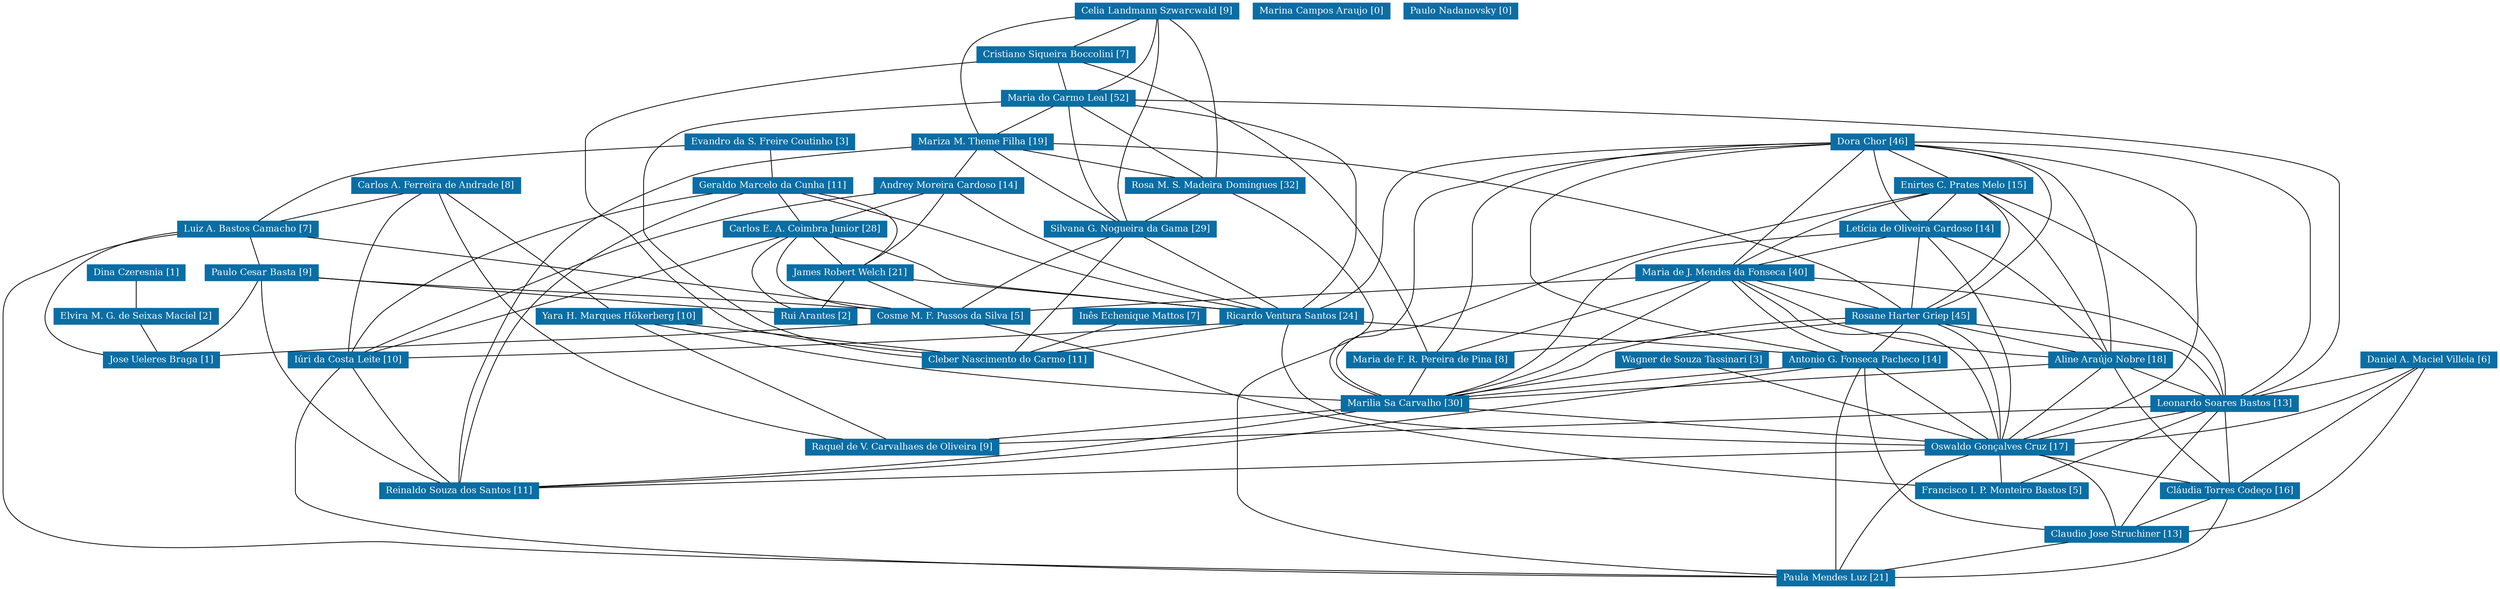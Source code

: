 strict graph grafo1 {
	graph [bb="0,0,2842.5,762",
		id=grafo1,
		overlap=False
	];
	node [fontsize=12,
		label="\N",
		shape=rectangle,
		style=filled
	];
	0	 [URL="membro-1012877450215153.html",
		color="#0A6EA4",
		fontcolor="#FFFFFF",
		height=0.29167,
		label="Carlos A. Ferreira de Andrade [8]",
		pos="410,523.5",
		width=2.4583];
	11	 [URL="membro-2180399103885430.html",
		color="#0A6EA4",
		fontcolor="#FFFFFF",
		height=0.29167,
		label="Luiz A. Bastos Camacho [7]",
		pos="281,466.5",
		width=2.1111];
	0 -- 11	 [pos="386.04,512.91 362.87,502.67 327.96,487.25 304.83,477.03"];
	20	 [URL="membro-0133246013470288.html",
		color="#0A6EA4",
		fontcolor="#FFFFFF",
		height=0.29167,
		label="Yara H. Marques Hökerberg [10]",
		pos="764,352.5",
		width=2.4444];
	0 -- 20	 [pos="431.88,512.93 495.19,482.35 678.12,393.98 741.82,363.22"];
	33	 [URL="membro-8150152523011688.html",
		color="#0A6EA4",
		fontcolor="#FFFFFF",
		height=0.29167,
		label="Iúri da Costa Leite [10]",
		pos="442,295.5",
		width=1.7639];
	0 -- 33	 [pos="409.7,512.79 409.46,503.36 409.13,489.27 409,477 408.63,442.34 403.67,433.25 409,399 414.45,363.96 429.69,324.57 437.41,306.11"];
	38	 [URL="membro-8134556871127442.html",
		color="#0A6EA4",
		fontcolor="#FFFFFF",
		height=0.29167,
		label="Raquel de V. Carvalhaes de Oliveira [9]",
		pos="1524,181.5",
		width=2.875];
	0 -- 38	 [pos="419.48,512.84 448.27,481.19 538.54,387.19 634,342 774.93,275.28 1232.9,215.48 1431.2,192.02"];
	42	 [URL="membro-6027675934625064.html",
		color="#0A6EA4",
		fontcolor="#FFFFFF",
		height=0.29167,
		label="Jose Ueleres Braga [1]",
		pos="245,295.5",
		width=1.7222];
	11 -- 42	 [pos="262.31,455.95 250.04,447.88 235.02,435.5 228,420 210.27,380.85 229.89,328.23 239.88,306.05"];
	24	 [URL="membro-8095789908940383.html",
		color="#0A6EA4",
		fontcolor="#FFFFFF",
		height=0.29167,
		label="Paulo Cesar Basta [9]",
		pos="297,409.5",
		width=1.6528];
	11 -- 24	 [pos="284.01,455.78 286.87,445.59 291.15,430.35 294,420.17"];
	30	 [URL="membro-6113878270400258.html",
		color="#0A6EA4",
		fontcolor="#FFFFFF",
		height=0.29167,
		label="Cosme M. F. Passos da Silva [5]",
		pos="1064,352.5",
		width=2.375];
	11 -- 30	 [pos="353.26,455.98 502.33,434.28 842.47,384.75 991.63,363.04"];
	43	 [URL="membro-1664190810210313.html",
		color="#0A6EA4",
		fontcolor="#FFFFFF",
		height=0.29167,
		label="Paula Mendes Luz [21]",
		pos="1937,10.5",
		width=1.7778];
	11 -- 43	 [pos="204.87,456.57 149.12,448.25 79.007,435.3 54,420 21.228,399.95 0,390.92 0,352.5 0,352.5 0,352.5 0,124.5 0,28.467 1537.3,13.064 1872.8,\
10.846"];
	20 -- 38	 [pos="802.48,341.98 853.43,328.19 946.17,303.57 1026,285 1186.2,247.74 1376.9,209.91 1468.9,192.07"];
	29	 [URL="membro-9904579095302578.html",
		color="#0A6EA4",
		fontcolor="#FFFFFF",
		height=0.29167,
		label="Cleber Nascimento do Carmo [11]",
		pos="1254,295.5",
		width=2.5];
	20 -- 29	 [pos="852.17,342.24 940.2,332 1074.8,316.34 1163.6,306.01"];
	36	 [URL="membro-6465314260773099.html",
		color="#0A6EA4",
		fontcolor="#FFFFFF",
		height=0.29167,
		label="Marilia Sa Carvalho [30]",
		pos="1718,238.5",
		width=1.8611];
	20 -- 36	 [pos="823.29,341.97 924.46,324.04 1122.7,289.12 1155,285 1333.3,262.29 1544.8,248.27 1650.6,242.13"];
	33 -- 43	 [pos="432.33,284.76 416.07,265.53 385,223.32 385,181.5 385,181.5 385,181.5 385,124.5 385,48.641 1579.9,18.137 1872.8,11.799"];
	44	 [URL="membro-1370027458960260.html",
		color="#0A6EA4",
		fontcolor="#FFFFFF",
		height=0.29167,
		label="Reinaldo Souza dos Santos [11]",
		pos="648,124.5",
		width=2.3333];
	33 -- 44	 [pos="445.87,284.84 455.04,261.02 480.33,203.07 520,171 541.88,153.31 571.08,142.02 596.06,135"];
	24 -- 42	 [pos="292.2,398.98 282.35,377.37 259.91,328.19 249.94,306.33"];
	24 -- 30	 [pos="356.85,406.18 474.33,399.49 743.33,383.27 969,363 972.06,362.73 975.17,362.44 978.31,362.13"];
	24 -- 44	 [pos="301.77,398.8 312.07,376.33 338,323.19 369,285 416.8,226.11 429.96,208.31 496,171 526.27,153.9 563.57,142.37 593.64,135.06"];
	26	 [URL="membro-3218331302559025.html",
		color="#0A6EA4",
		fontcolor="#FFFFFF",
		height=0.29167,
		label="Rui Arantes [2]",
		pos="915,352.5",
		width=1.25];
	24 -- 26	 [pos="356.51,406.75 459.63,401.49 678.03,388.25 861,363 863.93,362.6 866.95,362.13 869.98,361.64"];
	30 -- 42	 [pos="978.31,342.83 975.17,342.54 972.06,342.26 969,342 702.82,319.32 635.45,325.27 369,306 348.85,304.54 326.88,302.75 307.11,301.06"];
	41	 [URL="membro-6505487564442125.html",
		color="#0A6EA4",
		fontcolor="#FFFFFF",
		height=0.29167,
		label="Francisco I. P. Monteiro Bastos [5]",
		pos="2094,124.5",
		width=2.5278];
	30 -- 41	 [pos="1076.3,341.95 1093.3,327.8 1125.1,302.44 1155,285 1262.9,222.06 1290.7,201.04 1412,171 1521.4,143.91 1843.7,131.43 2002.9,126.78"];
	36 -- 38	 [pos="1682,227.91 1647.1,217.67 1594.6,202.25 1559.8,192.03"];
	36 -- 44	 [pos="1709.4,227.87 1695.9,212.1 1668.1,183.07 1637,171 1553.9,138.68 955.75,128.21 732.09,125.39"];
	37	 [URL="membro-9530671289607786.html",
		color="#0A6EA4",
		fontcolor="#FFFFFF",
		height=0.29167,
		label="Oswaldo Gonçalves Cruz [17]",
		pos="2066,181.5",
		width=2.2361];
	36 -- 37	 [pos="1782.2,227.98 1844.8,217.73 1939.3,202.25 2001.8,192.01"];
	37 -- 43	 [pos="2036.8,170.89 2019.4,163.26 1998,151.41 1984,135 1954.1,100.07 1942.3,44.216 1938.5,21.073"];
	37 -- 44	 [pos="1985.4,172.17 1980.6,171.74 1975.7,171.34 1971,171 1503.7,137.01 941.6,127.67 732.09,125.27"];
	37 -- 41	 [pos="2071.3,170.78 2076.3,160.59 2083.8,145.35 2088.8,135.17"];
	39	 [URL="membro-1929576902623348.html",
		color="#0A6EA4",
		fontcolor="#FFFFFF",
		height=0.29167,
		label="Cláudia Torres Codeço [16]",
		pos="2535,124.5",
		width=2.0694];
	37 -- 39	 [pos="2146.6,171.7 2234.8,160.99 2374.8,143.97 2460.5,133.56"];
	40	 [URL="membro-7202319892868540.html",
		color="#0A6EA4",
		fontcolor="#FFFFFF",
		height=0.29167,
		label="Claudio Jose Struchiner [13]",
		pos="2404,67.5",
		width=2.1111];
	37 -- 40	 [pos="2040,170.89 2012.3,158.1 1974.7,135.6 1994,114 2015.8,89.588 2215.4,76.333 2327.9,70.746"];
	1	 [URL="membro-9957034079705667.html",
		color="#0A6EA4",
		fontcolor="#FFFFFF",
		height=0.29167,
		label="Celia Landmann Szwarcwald [9]",
		pos="1294,751.5",
		width=2.4028];
	2	 [URL="membro-2318963345053325.html",
		color="#0A6EA4",
		fontcolor="#FFFFFF",
		height=0.29167,
		label="Cristiano Siqueira Boccolini [7]",
		pos="1405,694.5",
		width=2.3194];
	1 -- 2	 [pos="1314.6,740.91 1334.6,730.67 1364.6,715.25 1384.5,705.03"];
	13	 [URL="membro-1739719648554524.html",
		color="#0A6EA4",
		fontcolor="#FFFFFF",
		height=0.29167,
		label="Maria do Carmo Leal [52]",
		pos="1411,637.5",
		width=1.9583];
	1 -- 13	 [pos="1294.4,740.64 1295.4,726.14 1299.2,700.37 1313,684 1327.7,666.59 1350.4,655.25 1370.2,648.13"];
	15	 [URL="membro-1076000806072027.html",
		color="#0A6EA4",
		fontcolor="#FFFFFF",
		height=0.29167,
		label="Mariza M. Theme Filha [19]",
		pos="1298,580.5",
		width=2.1111];
	1 -- 15	 [pos="1294.3,740.8 1295,710.09 1297,621.9 1297.7,591.19"];
	17	 [URL="membro-4458330446178508.html",
		color="#0A6EA4",
		fontcolor="#FFFFFF",
		height=0.29167,
		label="Rosa M. S. Madeira Domingues [32]",
		pos="1498,523.5",
		width=2.6667];
	1 -- 17	 [pos="1358.2,740.97 1414.6,731.06 1489.1,716.13 1498,705 1539.1,653.52 1513.1,565.12 1502.2,534.4"];
	19	 [URL="membro-2586311977350388.html",
		color="#0A6EA4",
		fontcolor="#FFFFFF",
		height=0.29167,
		label="Silvana G. Nogueira da Gama [29]",
		pos="1335,466.5",
		width=2.5278];
	1 -- 19	 [pos="1282.5,740.82 1253.8,712.72 1183.1,634.5 1213,570 1233.7,525.39 1284.1,492.99 1313.2,477.24"];
	2 -- 29	 [pos="1360.2,683.89 1314.6,670.54 1246.2,642.8 1213,591 1166.9,519.05 1189,483.48 1202,399 1206,372.74 1208,365.7 1220,342 1226.7,328.79 \
1237,315.32 1244.5,306.29"];
	2 -- 13	 [pos="1406.1,683.78 1407.2,673.59 1408.8,658.35 1409.9,648.17"];
	35	 [URL="membro-6502577590387583.html",
		color="#0A6EA4",
		fontcolor="#FFFFFF",
		height=0.29167,
		label="Maria de F. R. Pereira de Pina [8]",
		pos="1602,295.5",
		width=2.4444];
	2 -- 35	 [pos="1426.3,683.93 1443.9,674.94 1469.5,661.38 1491,648 1555.4,607.88 1576.9,597.73 1618,534 1653.2,479.42 1682.9,463.35 1674,399 1670.4,\
372.93 1672.3,364.07 1658,342 1648.3,327.05 1632.3,314.47 1619.9,306.17"];
	13 -- 29	 [pos="1408.7,626.83 1405.3,612.54 1397.5,587.01 1383,570 1326.4,503.47 1216,553.82 1216,466.5 1216,466.5 1216,466.5 1216,409.5 1216,369.65 \
1237.2,325.81 1247.9,306.11"];
	13 -- 15	 [pos="1390,626.91 1369.7,616.67 1339.1,601.25 1318.9,591.03"];
	13 -- 17	 [pos="1421.8,626.88 1430.8,617.74 1443.9,604.01 1454,591 1468.8,572.02 1483.6,548.08 1491.7,534.4"];
	13 -- 19	 [pos="1414.4,626.64 1418.1,613.01 1422.6,589.11 1416,570 1412.3,559.16 1364.5,501.54 1344.1,477.28"];
	25	 [URL="membro-1272957108821414.html",
		color="#0A6EA4",
		fontcolor="#FFFFFF",
		height=0.29167,
		label="Ricardo Ventura Santos [24]",
		pos="1518,352.5",
		width=2.1111];
	13 -- 25	 [pos="1457.8,626.95 1503.9,613.79 1571.7,586.35 1603,534 1622,502.18 1550.5,397.66 1526,363.45"];
	34	 [URL="membro-5241799121437269.html",
		color="#0A6EA4",
		fontcolor="#FFFFFF",
		height=0.29167,
		label="Leonardo Soares Bastos [13]",
		pos="2500,238.5",
		width=2.1389];
	13 -- 34	 [pos="1481.6,634.82 1746.5,624.29 2666,583.42 2666,523.5 2666,523.5 2666,523.5 2666,352.5 2666,294.12 2595.4,263.39 2546.2,249.09"];
	15 -- 44	 [pos="1221.9,579.01 1063.3,575.33 707.97,563.83 662,534 561.08,468.51 534,415.8 534,295.5 534,295.5 534,295.5 534,238.5 534,187.84 590.99,\
151.83 624.38,135.08"];
	15 -- 17	 [pos="1335.1,569.91 1371.1,559.67 1425.2,544.25 1461,534.03"];
	15 -- 19	 [pos="1301.4,569.98 1308.4,548.37 1324.4,499.19 1331.5,477.33"];
	18	 [URL="membro-7964408437194114.html",
		color="#0A6EA4",
		fontcolor="#FFFFFF",
		height=0.29167,
		label="Rosane Harter Griep [45]",
		pos="2052,352.5",
		width=1.9028];
	15 -- 18	 [pos="1309.7,569.94 1326.7,555.05 1360.1,528.04 1393,513 1596.3,420.19 1860.2,376.79 1983.3,360.54"];
	21	 [URL="membro-9272009062618107.html",
		color="#0A6EA4",
		fontcolor="#FFFFFF",
		height=0.29167,
		label="Andrey Moreira Cardoso [14]",
		pos="992,523.5",
		width=2.1944];
	15 -- 21	 [pos="1241.5,569.98 1186.5,559.73 1103.4,544.25 1048.4,534.01"];
	17 -- 43	 [pos="1512.7,512.95 1551.1,484.21 1648.1,402.6 1603,342 1569.8,297.33 1532,332.39 1483,306 1407,265.1 1334,267.8 1334,181.5 1334,181.5 \
1334,181.5 1334,124.5 1334,70.13 1717.4,29.986 1872.8,15.948"];
	17 -- 19	 [pos="1467.7,512.91 1438.4,502.67 1394.3,487.25 1365.1,477.03"];
	19 -- 30	 [pos="1310,455.98 1258.5,434.32 1141.1,384.94 1089.3,363.16"];
	19 -- 29	 [pos="1327.5,455.79 1314.9,437.51 1289.6,398.77 1274,363 1265.6,343.72 1259.5,319.88 1256.3,306.31"];
	19 -- 25	 [pos="1351.9,455.98 1386.7,434.32 1465.9,384.94 1500.9,363.16"];
	35 -- 36	 [pos="1623.5,284.91 1644.4,274.67 1675.8,259.25 1696.6,249.03"];
	25 -- 33	 [pos="1441.6,342.78 1438.7,342.5 1435.8,342.24 1433,342 1083.5,312.26 663.03,300.41 505.59,296.81"];
	25 -- 29	 [pos="1469.3,341.98 1421.9,331.75 1350.3,316.3 1302.9,306.06"];
	25 -- 37	 [pos="1485.8,341.96 1454.9,330.11 1415.4,309.32 1434,285 1492.1,208.79 1547.8,245.95 1642,228 1760.4,205.43 1899.6,192.77 1985.3,186.53"];
	28	 [URL="membro-5392568548228414.html",
		color="#0A6EA4",
		fontcolor="#FFFFFF",
		height=0.29167,
		label="Antonio G. Fonseca Pacheco [14]",
		pos="2169,295.5",
		width=2.4722];
	25 -- 28	 [pos="1594.3,345.82 1715.4,335.22 1951.2,314.57 2079.9,303.3"];
	34 -- 38	 [pos="2422.6,233.98 2248.2,223.8 1824.6,199.05 1627.7,187.56"];
	34 -- 41	 [pos="2462.5,227.98 2385.3,206.29 2209.1,156.82 2131.7,135.08"];
	34 -- 37	 [pos="2422.9,228.38 2345,218.14 2225,202.39 2146,192.01"];
	34 -- 39	 [pos="2503.2,227.98 2509.9,206.37 2525,157.19 2531.7,135.33"];
	34 -- 40	 [pos="2494,227.8 2476.8,197.09 2427.2,108.9 2410,78.193"];
	18 -- 36	 [pos="1983.3,346.78 1934.6,340.89 1868.3,329.15 1814,306 1780.3,291.62 1746.5,264.09 1729.4,249.01"];
	18 -- 37	 [pos="2052.9,341.8 2055.4,311.09 2062.6,222.9 2065.1,192.19"];
	18 -- 35	 [pos="1983.2,343.78 1903,333.63 1770.7,316.87 1685,306.01"];
	18 -- 34	 [pos="2105.7,341.96 2149.3,333.13 2212.4,319.8 2267,306 2338.5,287.95 2421.1,263.03 2466.2,249.07"];
	18 -- 28	 [pos="2073.7,341.91 2094.7,331.67 2126.4,316.25 2147.4,306.03"];
	27	 [URL="membro-5860617664784376.html",
		color="#0A6EA4",
		fontcolor="#FFFFFF",
		height=0.29167,
		label="Aline Araújo Nobre [18]",
		pos="2495,295.5",
		width=1.8611];
	18 -- 27	 [pos="2120.7,343.66 2204.5,332.88 2345,314.81 2427.9,304.13"];
	21 -- 33	 [pos="912.8,514.76 862.87,507.79 797.56,495.98 742,477 637.04,441.15 611.92,425.07 520,363 494.03,345.46 467.11,320.36 452.68,306.23"];
	21 -- 25	 [pos="1024.5,512.93 1118.7,482.31 1391,393.77 1485.4,363.11"];
	22	 [URL="membro-4273943022496999.html",
		color="#0A6EA4",
		fontcolor="#FFFFFF",
		height=0.29167,
		label="Carlos E. A. Coimbra Junior [28]",
		pos="838,466.5",
		width=2.4306];
	21 -- 22	 [pos="963.39,512.91 935.73,502.67 894.06,487.25 866.45,477.03"];
	23	 [URL="membro-7507006796023954.html",
		color="#0A6EA4",
		fontcolor="#FFFFFF",
		height=0.29167,
		label="James Robert Welch [21]",
		pos="983,409.5",
		width=1.9028];
	21 -- 23	 [pos="991.17,512.98 989.46,491.37 985.58,442.19 983.85,420.33"];
	28 -- 43	 [pos="2176.3,284.71 2188.8,265.08 2213,221.81 2213,181.5 2213,181.5 2213,181.5 2213,124.5 2213,76.675 2069.6,38.572 1989.6,21.019"];
	28 -- 36	 [pos="2085.8,284.98 1999.2,274.04 1865.4,257.13 1785.3,247.01"];
	28 -- 44	 [pos="2136.3,284.98 2057.1,259.98 1847.8,197.18 1668,171 1488.3,144.84 942.95,130.77 732.29,126.19"];
	28 -- 37	 [pos="2159.5,284.98 2140,263.37 2095.5,214.19 2075.8,192.33"];
	28 -- 40	 [pos="2183.2,284.88 2195.2,275.74 2212.7,262.01 2227,249 2294.5,187.78 2368.6,106.89 2394.4,78.174"];
	39 -- 43	 [pos="2531.2,113.85 2525,98.324 2511.2,69.939 2489,57 2468.2,44.865 2142.2,23.262 2001.2,14.429"];
	39 -- 40	 [pos="2510.7,113.91 2487.1,103.67 2451.7,88.25 2428.2,78.031"];
	40 -- 43	 [pos="2327.9,58.215 2237,47.111 2086.3,28.722 2001,18.314"];
	27 -- 36	 [pos="2427.7,290.57 2280.7,279.78 1932.2,254.22 1785.2,243.43"];
	27 -- 37	 [pos="2474.1,285 2443.7,270.18 2385.4,243.26 2333,228 2271.6,210.09 2200.1,198.09 2146.5,190.77"];
	27 -- 34	 [pos="2495.9,284.78 2496.8,274.59 2498.2,259.35 2499.1,249.17"];
	27 -- 39	 [pos="2536.8,284.92 2555.2,277.94 2575.2,266.71 2586,249 2610,209.75 2566.9,157.18 2545.7,135.04"];
	22 -- 33	 [pos="813.53,455.93 742.62,425.31 537.58,336.77 466.56,306.11"];
	22 -- 30	 [pos="840.38,455.82 844.31,440.79 853.6,413.6 872,399 891.01,383.91 947.66,371.3 994.54,363.03"];
	22 -- 26	 [pos="833.88,455.6 829.29,441.51 823.77,416.68 834,399 843.99,381.74 863.08,370.33 880.22,363.14"];
	22 -- 25	 [pos="844.85,455.97 855.68,440.33 878.42,411.48 906,399 1012.9,350.6 1316.2,374.2 1433,363 1435.8,362.73 1438.7,362.44 1441.6,362.14"];
	22 -- 23	 [pos="864.93,455.91 890.98,445.67 930.22,430.25 956.21,420.03"];
	23 -- 30	 [pos="998.24,398.78 1012.7,388.59 1034.4,373.35 1048.8,363.17"];
	23 -- 26	 [pos="970.21,398.78 958.05,388.59 939.87,373.35 927.73,363.17"];
	23 -- 25	 [pos="1051.8,400.64 1056.6,400.07 1061.4,399.52 1066,399 1228.9,380.71 1270.1,381.05 1433,363 1435.8,362.69 1438.7,362.37 1441.6,362.04"];
	3	 [URL="membro-8985814258387886.html",
		color="#0A6EA4",
		fontcolor="#FFFFFF",
		height=0.29167,
		label="Dina Czeresnia [1]",
		pos="116,409.5",
		width=1.4722];
	5	 [URL="membro-3952006459039658.html",
		color="#0A6EA4",
		fontcolor="#FFFFFF",
		height=0.29167,
		label="Elvira M. G. de Seixas Maciel [2]",
		pos="116,352.5",
		width=2.4444];
	3 -- 5	 [pos="116,398.78 116,388.59 116,373.35 116,363.17"];
	5 -- 42	 [pos="139.96,341.91 163.13,331.67 198.04,316.25 221.17,306.03"];
	4	 [URL="membro-6868988229577085.html",
		color="#0A6EA4",
		fontcolor="#FFFFFF",
		height=0.29167,
		label="Dora Chor [46]",
		pos="2040,580.5",
		width=1.25];
	4 -- 36	 [pos="1994.9,576.56 1894.3,566.52 1660,535.72 1660,466.5 1660,466.5 1660,466.5 1660,409.5 1660,377.66 1659.5,363.48 1636,342 1586.4,296.68 \
1453.6,337.15 1496,285 1515.3,261.27 1592.8,249.22 1650.9,243.41"];
	4 -- 37	 [pos="2031.9,569.99 2025.4,560.93 2016.3,547.24 2011,534 1978.6,453.46 1952.9,425.95 1975,342 1975.6,339.91 2039.7,227.61 2059.9,192.12"];
	4 -- 35	 [pos="1994.9,577.13 1933.2,571.67 1827,558.87 1798,534 1773.8,513.26 1774,498.34 1774,466.5 1774,466.5 1774,466.5 1774,409.5 1774,350.39 \
1702.5,320.12 1651.7,306.07"];
	4 -- 25	 [pos="1994.8,575.64 1926.7,567.87 1801.5,551.73 1760,534 1708,511.75 1572.1,398.35 1530.3,363.02"];
	4 -- 34	 [pos="2085.2,576.53 2222.9,563.82 2628,521.74 2628,466.5 2628,466.5 2628,466.5 2628,352.5 2628,299.53 2566.1,265.11 2528.4,249.05"];
	4 -- 18	 [pos="2035.1,569.92 2022.5,541.43 1991.9,461.06 2014,399 2019,384.86 2030.4,371.91 2039.4,363.29"];
	4 -- 28	 [pos="2085.3,577.19 2127.4,572.49 2190.8,561.17 2239,534 2275.6,513.4 2305,508.46 2305,466.5 2305,466.5 2305,466.5 2305,409.5 2305,355.28 \
2240.7,321.73 2200.5,306.05"];
	4 -- 27	 [pos="2085,576.5 2132.9,571.12 2209.9,559.15 2272,534 2358.7,498.86 2380.4,483.67 2449,420 2472.3,398.41 2481.3,392.86 2492,363 2498.8,\
344.02 2497.8,320.07 2496.4,306.4"];
	6	 [URL="membro-8612105592770692.html",
		color="#0A6EA4",
		fontcolor="#FFFFFF",
		height=0.29167,
		label="Enirtes C. Prates Melo [15]",
		pos="2141,523.5",
		width=2.0278];
	4 -- 6	 [pos="2059,569.78 2077.1,559.59 2104.1,544.35 2122.1,534.17"];
	10	 [URL="membro-7425850404169766.html",
		color="#0A6EA4",
		fontcolor="#FFFFFF",
		height=0.29167,
		label="Letícia de Oliveira Cardoso [14]",
		pos="2192,466.5",
		width=2.3611];
	4 -- 10	 [pos="2085.3,575.32 2133.9,568.73 2206.2,555.54 2223,534 2236.8,516.29 2217.5,491.47 2203.7,477.39"];
	12	 [URL="membro-8921095341241328.html",
		color="#0A6EA4",
		fontcolor="#FFFFFF",
		height=0.29167,
		label="Maria de J. Mendes da Fonseca [40]",
		pos="2124,409.5",
		width=2.6111];
	4 -- 12	 [pos="2042.2,569.71 2045.2,556.16 2051,532.34 2059,513 2070.1,486.16 2075.5,480.55 2091,456 2098.9,443.45 2108.9,429.65 2115.8,420.36"];
	6 -- 36	 [pos="2115.5,512.96 2031.5,478.34 1763.5,368.73 1674,342 1600.4,320.02 1553.3,365.69 1505,306 1499.1,298.75 1499.1,292.27 1505,285 1523.1,\
262.48 1595.5,250.28 1650.9,244.1"];
	6 -- 34	 [pos="2213.7,512.92 2254.6,505.59 2306.2,494.03 2350,477 2397.3,458.61 2408.2,450.2 2449,420 2508.7,375.86 2541.4,374.07 2571,306 2574.7,\
297.44 2575.4,293.21 2571,285 2562,268.28 2544,256.6 2528.4,249.13"];
	6 -- 18	 [pos="2120,512.93 2091.4,497.17 2041.4,464.52 2021,420 2011.8,399.83 2028.9,376.3 2041.2,363.02"];
	6 -- 27	 [pos="2192.7,513 2252.2,499.09 2350.7,470.25 2422,420 2450,400.24 2456.9,392.75 2474,363 2484.6,344.47 2490.5,319.95 2493.2,306.14"];
	6 -- 10	 [pos="2150.6,512.78 2159.7,502.59 2173.3,487.35 2182.5,477.17"];
	6 -- 12	 [pos="2126.4,512.7 2116.3,504.26 2103.7,491.54 2098,477 2090.1,456.89 2104.6,433.33 2114.9,420.04"];
	10 -- 36	 [pos="2107,457.62 2007.7,442.89 1844.5,404.47 1746,306 1730,290.03 1722.7,263.64 1719.8,249.03"];
	10 -- 37	 [pos="2207.2,455.83 2218.5,447.27 2233.4,434.35 2243,420 2277.8,367.84 2306.1,343.69 2284,285 2263.3,229.91 2199.6,204.11 2146.4,192.05"];
	10 -- 18	 [pos="2204.8,455.76 2219.8,441.85 2241,417.21 2227,399 2213.8,381.81 2164,369.64 2120.8,362.07"];
	10 -- 27	 [pos="2259.3,455.97 2309.3,447.26 2372.6,434.06 2395,420 2442.2,390.42 2476.9,330.54 2489.7,306.17"];
	10 -- 12	 [pos="2179.2,455.78 2167.1,445.59 2148.9,430.35 2136.7,420.17"];
	12 -- 30	 [pos="2029.9,404.44 1826,393.48 1345.7,367.65 1149.7,357.11"];
	12 -- 36	 [pos="2086.2,399 1998.2,374.48 1786.4,314.91 1773,306 1750.6,291.1 1732.8,264.29 1724,249.33"];
	12 -- 37	 [pos="2155.7,399 2207,380.21 2299.2,337.83 2267,285 2234.7,232.05 2165.7,205.04 2117.6,192.11"];
	12 -- 35	 [pos="2075.8,398.98 1976.5,377.29 1750,327.82 1650.4,306.08"];
	12 -- 34	 [pos="2169.6,398.94 2201.5,390.86 2244.6,378.48 2281,363 2286.3,360.76 2429.6,278.81 2481.5,249.11"];
	12 -- 18	 [pos="2110.5,398.78 2097.6,388.59 2078.3,373.35 2065.5,363.17"];
	12 -- 28	 [pos="2128.2,398.98 2136.7,377.37 2156.1,328.19 2164.7,306.33"];
	12 -- 27	 [pos="2202.7,398.97 2248.5,391.58 2306.9,379.94 2357,363 2402,347.8 2451.1,321.1 2476.9,306.25"];
	7	 [URL="membro-1020078557729775.html",
		color="#0A6EA4",
		fontcolor="#FFFFFF",
		height=0.29167,
		label="Evandro da S. Freire Coutinho [3]",
		pos="526,580.5",
		width=2.4861];
	7 -- 11	 [pos="441.46,569.98 390.64,562.18 332.04,550.11 312,534 294.01,519.54 286.02,492.3 282.84,477.22"];
	8	 [URL="membro-4238249453763776.html",
		color="#0A6EA4",
		fontcolor="#FFFFFF",
		height=0.29167,
		label="Geraldo Marcelo da Cunha [11]",
		pos="755,523.5",
		width=2.3333];
	7 -- 8	 [pos="568.27,569.98 609.37,559.75 671.45,544.3 712.59,534.06"];
	8 -- 33	 [pos="670.91,514.81 614.19,507.44 545.7,495.15 523,477 466.13,431.54 447.98,337.72 443.36,306.14"];
	8 -- 44	 [pos="745.88,512.96 720,481.92 648,387.32 648,295.5 648,295.5 648,295.5 648,238.5 648,200.5 648,155.38 648,135.19"];
	8 -- 25	 [pos="801.06,512.99 895.63,491.43 1118.6,440.72 1306,399 1362.1,386.51 1426.6,372.4 1469.6,363.03"];
	8 -- 22	 [pos="770.61,512.78 785.45,502.59 807.64,487.35 822.46,477.17"];
	8 -- 23	 [pos="813.12,512.97 857.85,504.06 915.26,490.59 935,477 956.2,462.41 971.22,435.22 978.34,420.19"];
	9	 [URL="membro-9083275664439572.html",
		color="#0A6EA4",
		fontcolor="#FFFFFF",
		height=0.29167,
		label="Inês Echenique Mattos [7]",
		pos="1353,352.5",
		width=1.9583];
	9 -- 29	 [pos="1334.4,341.78 1316.7,331.59 1290.2,316.35 1272.5,306.17"];
	14	 [URL="membro-6636516434595117.html",
		color="#0A6EA4",
		fontcolor="#FFFFFF",
		height=0.29167,
		label="Marina Campos Araujo [0]",
		pos="1471,751.5",
		width=2.0139];
	16	 [URL="membro-1124111134306190.html",
		color="#0A6EA4",
		fontcolor="#FFFFFF",
		height=0.29167,
		label="Paulo Nadanovsky [0]",
		pos="1623,751.5",
		width=1.7083];
	31	 [URL="membro-4016632420686251.html",
		color="#0A6EA4",
		fontcolor="#FFFFFF",
		height=0.29167,
		label="Daniel A. Maciel Villela [6]",
		pos="2768,295.5",
		width=2.0694];
	31 -- 37	 [pos="2745.6,284.97 2711.8,269.62 2645.5,241.44 2586,228 2504.6,209.61 2271.3,193.62 2146.7,186.09"];
	31 -- 34	 [pos="2718.5,284.98 2670.4,274.75 2597.8,259.3 2549.6,249.06"];
	31 -- 39	 [pos="2753.4,284.8 2711.6,254.09 2591.4,165.9 2549.6,135.19"];
	31 -- 40	 [pos="2762.6,284.8 2746,253.06 2692.4,158.83 2619,114 2595.4,99.57 2529.5,86.569 2476.9,78.007"];
	32	 [URL="membro-3648148709641027.html",
		color="#0A6EA4",
		fontcolor="#FFFFFF",
		height=0.29167,
		label="Wagner de Souza Tassinari [3]",
		pos="1904,295.5",
		width=2.2639];
	32 -- 36	 [pos="1869.5,284.91 1836,274.67 1785.7,259.25 1752.4,249.03"];
	32 -- 37	 [pos="1919,284.98 1949.7,263.37 2019.5,214.19 2050.6,192.33"];
}
